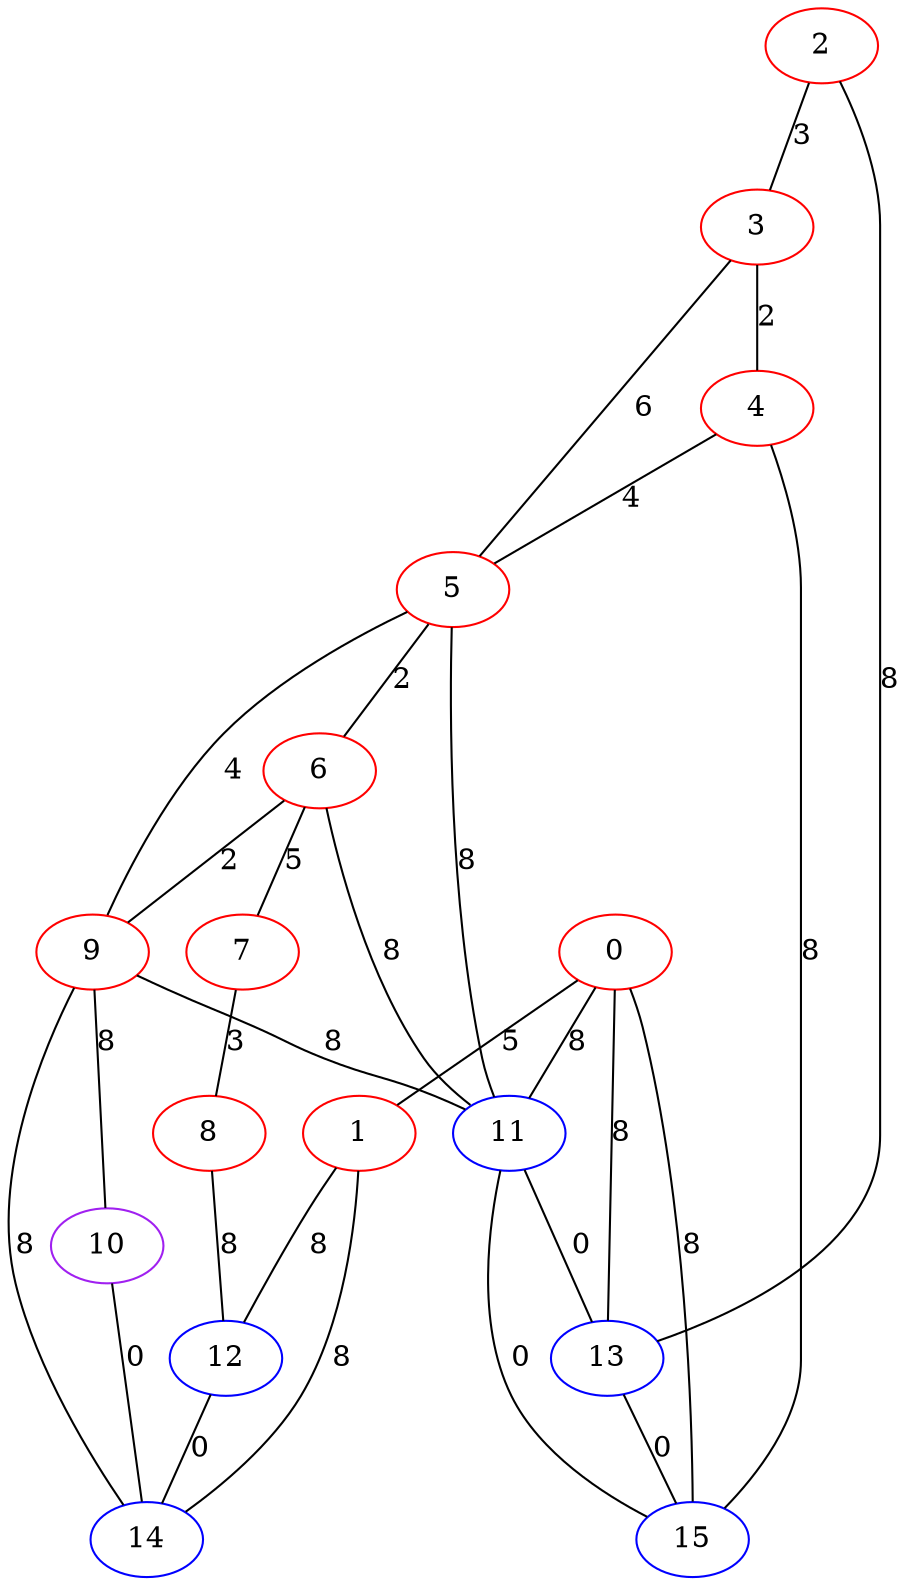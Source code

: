 graph "" {
0 [color=red, weight=1];
1 [color=red, weight=1];
2 [color=red, weight=1];
3 [color=red, weight=1];
4 [color=red, weight=1];
5 [color=red, weight=1];
6 [color=red, weight=1];
7 [color=red, weight=1];
8 [color=red, weight=1];
9 [color=red, weight=1];
10 [color=purple, weight=4];
11 [color=blue, weight=3];
12 [color=blue, weight=3];
13 [color=blue, weight=3];
14 [color=blue, weight=3];
15 [color=blue, weight=3];
0 -- 1  [key=0, label=5];
0 -- 11  [key=0, label=8];
0 -- 13  [key=0, label=8];
0 -- 15  [key=0, label=8];
1 -- 12  [key=0, label=8];
1 -- 14  [key=0, label=8];
2 -- 3  [key=0, label=3];
2 -- 13  [key=0, label=8];
3 -- 4  [key=0, label=2];
3 -- 5  [key=0, label=6];
4 -- 5  [key=0, label=4];
4 -- 15  [key=0, label=8];
5 -- 11  [key=0, label=8];
5 -- 9  [key=0, label=4];
5 -- 6  [key=0, label=2];
6 -- 9  [key=0, label=2];
6 -- 11  [key=0, label=8];
6 -- 7  [key=0, label=5];
7 -- 8  [key=0, label=3];
8 -- 12  [key=0, label=8];
9 -- 14  [key=0, label=8];
9 -- 10  [key=0, label=8];
9 -- 11  [key=0, label=8];
10 -- 14  [key=0, label=0];
11 -- 13  [key=0, label=0];
11 -- 15  [key=0, label=0];
12 -- 14  [key=0, label=0];
13 -- 15  [key=0, label=0];
}
